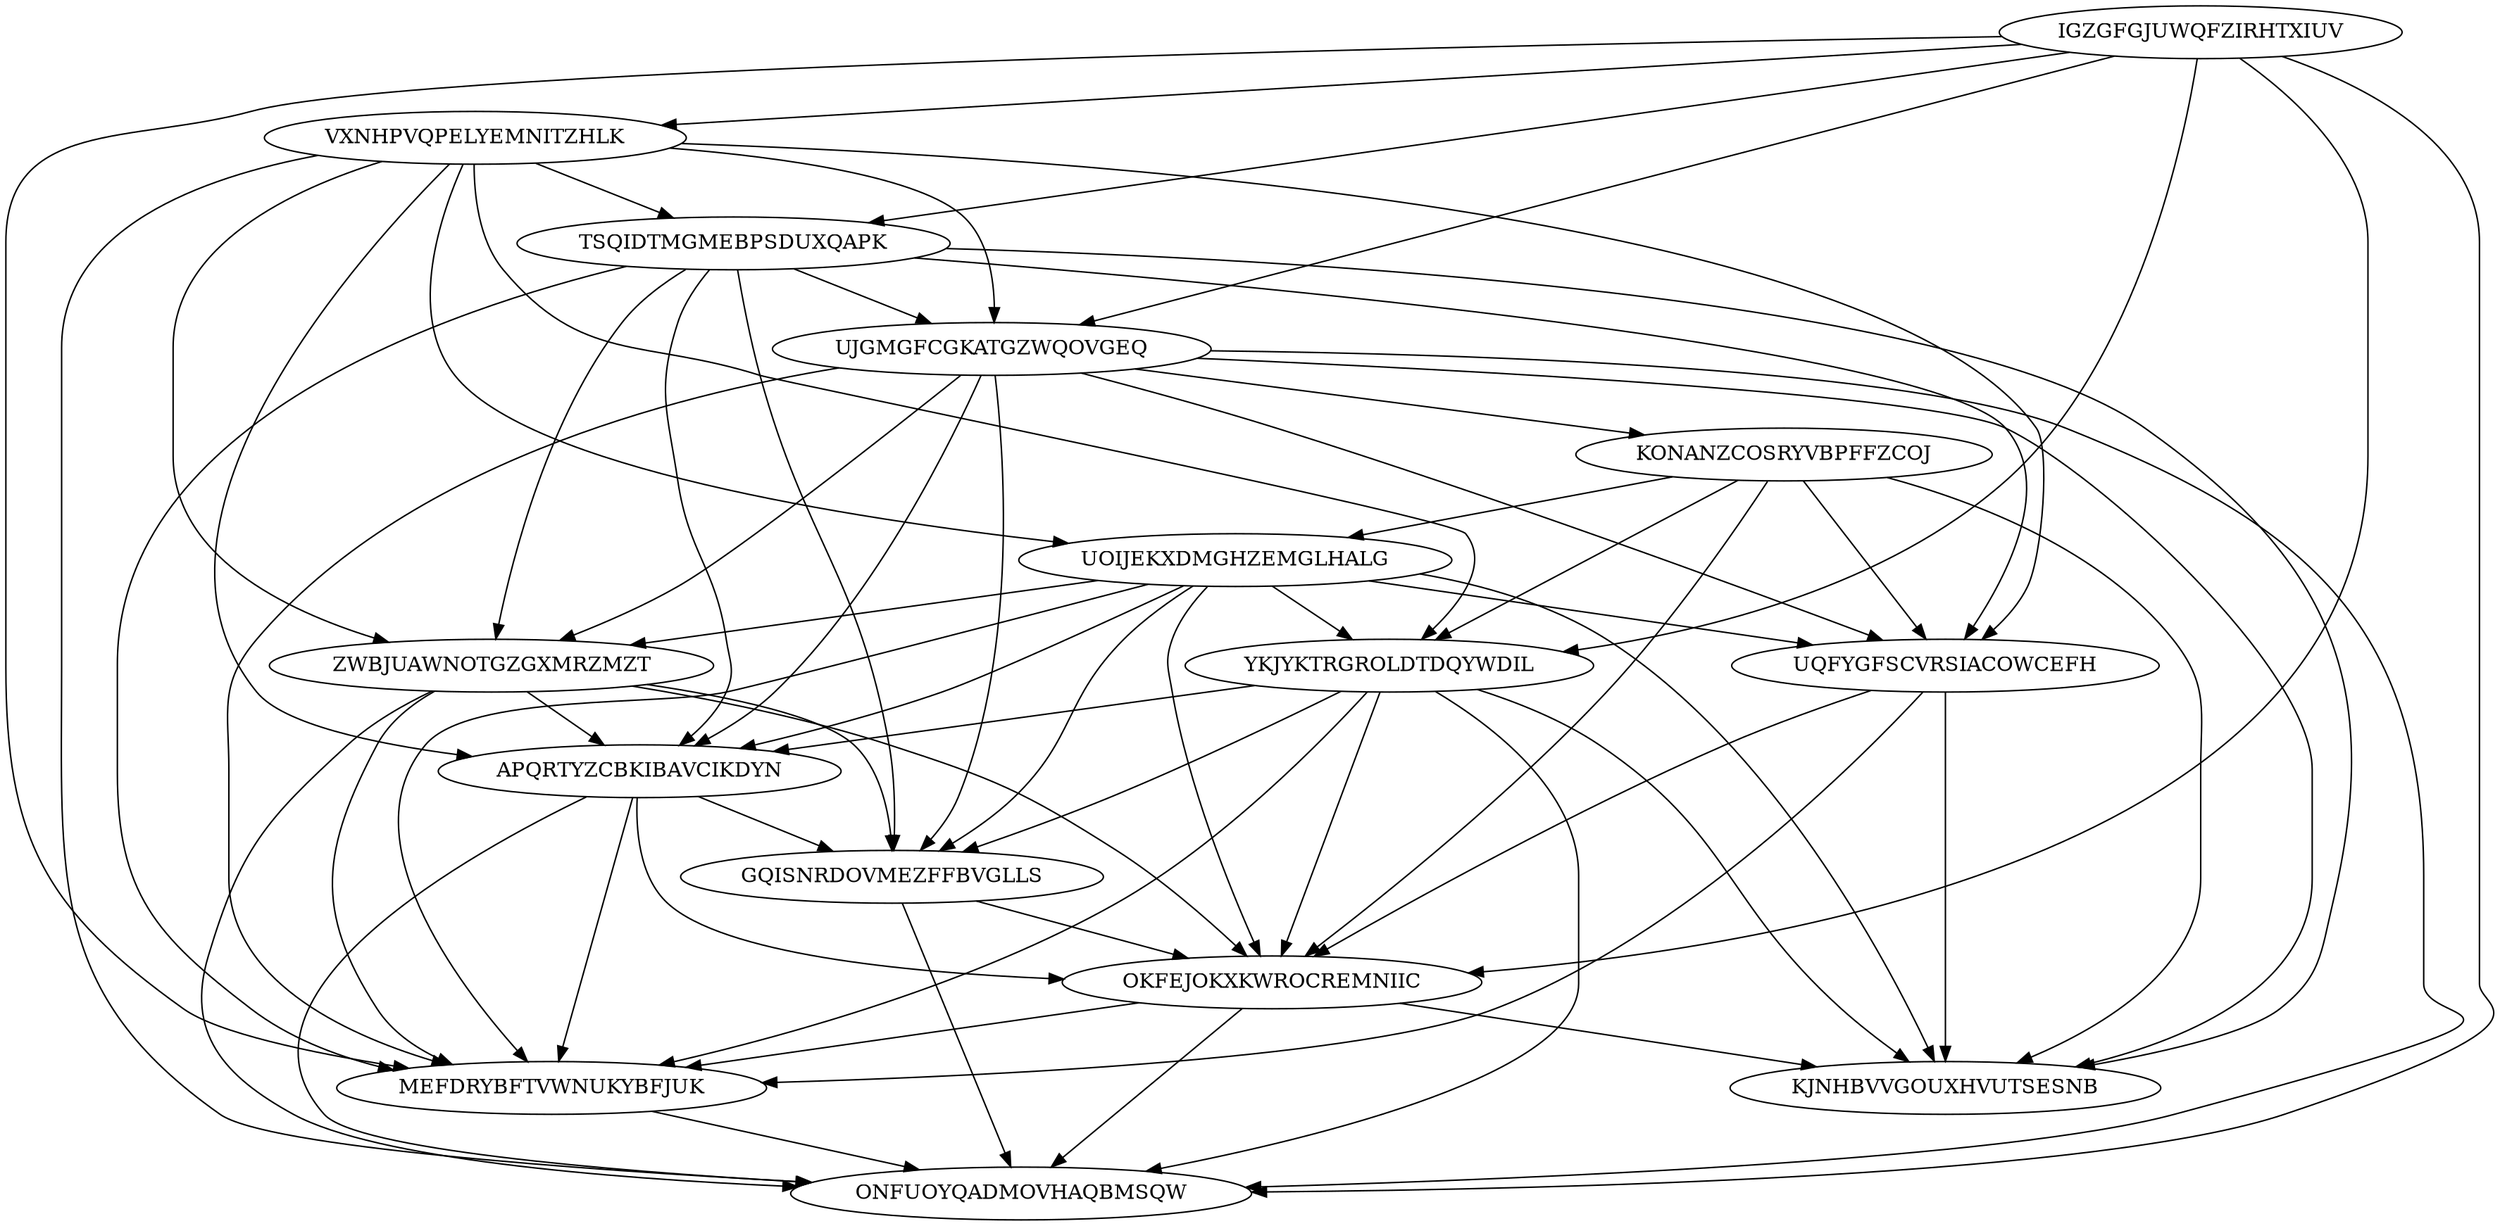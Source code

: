 digraph N15M67 {
	IGZGFGJUWQFZIRHTXIUV	[Weight=14];
	VXNHPVQPELYEMNITZHLK	[Weight=12];
	TSQIDTMGMEBPSDUXQAPK	[Weight=20];
	UJGMGFCGKATGZWQOVGEQ	[Weight=18];
	KONANZCOSRYVBPFFZCOJ	[Weight=15];
	UOIJEKXDMGHZEMGLHALG	[Weight=19];
	YKJYKTRGROLDTDQYWDIL	[Weight=17];
	ZWBJUAWNOTGZGXMRZMZT	[Weight=19];
	UQFYGFSCVRSIACOWCEFH	[Weight=15];
	APQRTYZCBKIBAVCIKDYN	[Weight=12];
	GQISNRDOVMEZFFBVGLLS	[Weight=12];
	OKFEJOKXKWROCREMNIIC	[Weight=13];
	MEFDRYBFTVWNUKYBFJUK	[Weight=15];
	KJNHBVVGOUXHVUTSESNB	[Weight=11];
	ONFUOYQADMOVHAQBMSQW	[Weight=12];
	MEFDRYBFTVWNUKYBFJUK -> ONFUOYQADMOVHAQBMSQW [Weight=15];
	IGZGFGJUWQFZIRHTXIUV -> ONFUOYQADMOVHAQBMSQW [Weight=12];
	UOIJEKXDMGHZEMGLHALG -> APQRTYZCBKIBAVCIKDYN [Weight=19];
	ZWBJUAWNOTGZGXMRZMZT -> OKFEJOKXKWROCREMNIIC [Weight=12];
	APQRTYZCBKIBAVCIKDYN -> OKFEJOKXKWROCREMNIIC [Weight=20];
	KONANZCOSRYVBPFFZCOJ -> YKJYKTRGROLDTDQYWDIL [Weight=11];
	UOIJEKXDMGHZEMGLHALG -> ZWBJUAWNOTGZGXMRZMZT [Weight=18];
	TSQIDTMGMEBPSDUXQAPK -> ZWBJUAWNOTGZGXMRZMZT [Weight=18];
	IGZGFGJUWQFZIRHTXIUV -> MEFDRYBFTVWNUKYBFJUK [Weight=16];
	UOIJEKXDMGHZEMGLHALG -> OKFEJOKXKWROCREMNIIC [Weight=10];
	IGZGFGJUWQFZIRHTXIUV -> YKJYKTRGROLDTDQYWDIL [Weight=19];
	UJGMGFCGKATGZWQOVGEQ -> ZWBJUAWNOTGZGXMRZMZT [Weight=10];
	YKJYKTRGROLDTDQYWDIL -> MEFDRYBFTVWNUKYBFJUK [Weight=14];
	KONANZCOSRYVBPFFZCOJ -> OKFEJOKXKWROCREMNIIC [Weight=18];
	ZWBJUAWNOTGZGXMRZMZT -> ONFUOYQADMOVHAQBMSQW [Weight=19];
	YKJYKTRGROLDTDQYWDIL -> APQRTYZCBKIBAVCIKDYN [Weight=14];
	VXNHPVQPELYEMNITZHLK -> ONFUOYQADMOVHAQBMSQW [Weight=12];
	VXNHPVQPELYEMNITZHLK -> YKJYKTRGROLDTDQYWDIL [Weight=10];
	ZWBJUAWNOTGZGXMRZMZT -> MEFDRYBFTVWNUKYBFJUK [Weight=11];
	UJGMGFCGKATGZWQOVGEQ -> ONFUOYQADMOVHAQBMSQW [Weight=17];
	UOIJEKXDMGHZEMGLHALG -> KJNHBVVGOUXHVUTSESNB [Weight=10];
	YKJYKTRGROLDTDQYWDIL -> KJNHBVVGOUXHVUTSESNB [Weight=20];
	TSQIDTMGMEBPSDUXQAPK -> MEFDRYBFTVWNUKYBFJUK [Weight=15];
	GQISNRDOVMEZFFBVGLLS -> ONFUOYQADMOVHAQBMSQW [Weight=13];
	UJGMGFCGKATGZWQOVGEQ -> MEFDRYBFTVWNUKYBFJUK [Weight=13];
	KONANZCOSRYVBPFFZCOJ -> UQFYGFSCVRSIACOWCEFH [Weight=18];
	UOIJEKXDMGHZEMGLHALG -> UQFYGFSCVRSIACOWCEFH [Weight=18];
	VXNHPVQPELYEMNITZHLK -> APQRTYZCBKIBAVCIKDYN [Weight=16];
	VXNHPVQPELYEMNITZHLK -> TSQIDTMGMEBPSDUXQAPK [Weight=17];
	YKJYKTRGROLDTDQYWDIL -> GQISNRDOVMEZFFBVGLLS [Weight=20];
	UJGMGFCGKATGZWQOVGEQ -> APQRTYZCBKIBAVCIKDYN [Weight=18];
	ZWBJUAWNOTGZGXMRZMZT -> GQISNRDOVMEZFFBVGLLS [Weight=12];
	UQFYGFSCVRSIACOWCEFH -> KJNHBVVGOUXHVUTSESNB [Weight=16];
	UQFYGFSCVRSIACOWCEFH -> MEFDRYBFTVWNUKYBFJUK [Weight=17];
	VXNHPVQPELYEMNITZHLK -> UJGMGFCGKATGZWQOVGEQ [Weight=19];
	TSQIDTMGMEBPSDUXQAPK -> APQRTYZCBKIBAVCIKDYN [Weight=17];
	VXNHPVQPELYEMNITZHLK -> UOIJEKXDMGHZEMGLHALG [Weight=12];
	VXNHPVQPELYEMNITZHLK -> UQFYGFSCVRSIACOWCEFH [Weight=17];
	APQRTYZCBKIBAVCIKDYN -> ONFUOYQADMOVHAQBMSQW [Weight=15];
	UJGMGFCGKATGZWQOVGEQ -> GQISNRDOVMEZFFBVGLLS [Weight=19];
	TSQIDTMGMEBPSDUXQAPK -> KJNHBVVGOUXHVUTSESNB [Weight=12];
	OKFEJOKXKWROCREMNIIC -> ONFUOYQADMOVHAQBMSQW [Weight=14];
	YKJYKTRGROLDTDQYWDIL -> ONFUOYQADMOVHAQBMSQW [Weight=11];
	KONANZCOSRYVBPFFZCOJ -> UOIJEKXDMGHZEMGLHALG [Weight=15];
	UOIJEKXDMGHZEMGLHALG -> MEFDRYBFTVWNUKYBFJUK [Weight=15];
	OKFEJOKXKWROCREMNIIC -> KJNHBVVGOUXHVUTSESNB [Weight=14];
	UJGMGFCGKATGZWQOVGEQ -> KONANZCOSRYVBPFFZCOJ [Weight=11];
	IGZGFGJUWQFZIRHTXIUV -> UJGMGFCGKATGZWQOVGEQ [Weight=20];
	VXNHPVQPELYEMNITZHLK -> ZWBJUAWNOTGZGXMRZMZT [Weight=12];
	APQRTYZCBKIBAVCIKDYN -> MEFDRYBFTVWNUKYBFJUK [Weight=13];
	UQFYGFSCVRSIACOWCEFH -> OKFEJOKXKWROCREMNIIC [Weight=16];
	ZWBJUAWNOTGZGXMRZMZT -> APQRTYZCBKIBAVCIKDYN [Weight=10];
	UJGMGFCGKATGZWQOVGEQ -> KJNHBVVGOUXHVUTSESNB [Weight=16];
	YKJYKTRGROLDTDQYWDIL -> OKFEJOKXKWROCREMNIIC [Weight=12];
	APQRTYZCBKIBAVCIKDYN -> GQISNRDOVMEZFFBVGLLS [Weight=10];
	TSQIDTMGMEBPSDUXQAPK -> UQFYGFSCVRSIACOWCEFH [Weight=11];
	IGZGFGJUWQFZIRHTXIUV -> VXNHPVQPELYEMNITZHLK [Weight=11];
	IGZGFGJUWQFZIRHTXIUV -> TSQIDTMGMEBPSDUXQAPK [Weight=12];
	UJGMGFCGKATGZWQOVGEQ -> UQFYGFSCVRSIACOWCEFH [Weight=11];
	KONANZCOSRYVBPFFZCOJ -> KJNHBVVGOUXHVUTSESNB [Weight=12];
	OKFEJOKXKWROCREMNIIC -> MEFDRYBFTVWNUKYBFJUK [Weight=16];
	TSQIDTMGMEBPSDUXQAPK -> UJGMGFCGKATGZWQOVGEQ [Weight=19];
	IGZGFGJUWQFZIRHTXIUV -> OKFEJOKXKWROCREMNIIC [Weight=20];
	GQISNRDOVMEZFFBVGLLS -> OKFEJOKXKWROCREMNIIC [Weight=20];
	UOIJEKXDMGHZEMGLHALG -> YKJYKTRGROLDTDQYWDIL [Weight=13];
	TSQIDTMGMEBPSDUXQAPK -> GQISNRDOVMEZFFBVGLLS [Weight=15];
	UOIJEKXDMGHZEMGLHALG -> GQISNRDOVMEZFFBVGLLS [Weight=15];
}
